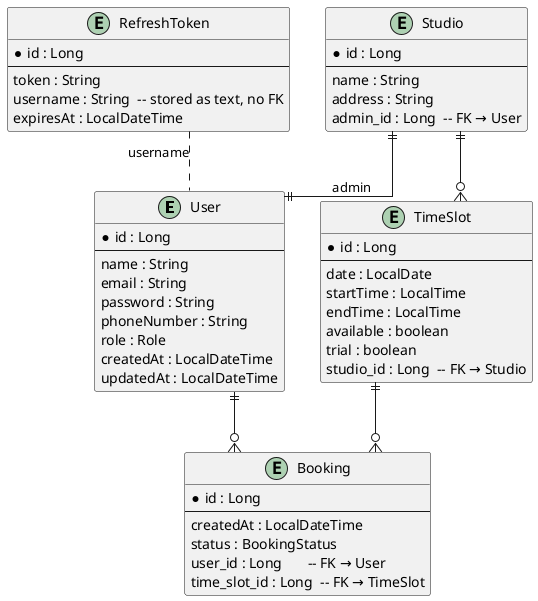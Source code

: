 @startuml
skinparam linetype ortho
hide methods
hide stereotypes

entity "User" as User {
  * id : Long
  --
  name : String
  email : String
  password : String
  phoneNumber : String
  role : Role
  createdAt : LocalDateTime
  updatedAt : LocalDateTime
}

entity "Studio" as Studio {
  * id : Long
  --
  name : String
  address : String
  admin_id : Long  -- FK → User
}

entity "TimeSlot" as TimeSlot {
  * id : Long
  --
  date : LocalDate
  startTime : LocalTime
  endTime : LocalTime
  available : boolean
  trial : boolean
  studio_id : Long  -- FK → Studio
}

entity "Booking" as Booking {
  * id : Long
  --
  createdAt : LocalDateTime
  status : BookingStatus
  user_id : Long       -- FK → User
  time_slot_id : Long  -- FK → TimeSlot
}

entity "RefreshToken" as RefreshToken {
  * id : Long
  --
  token : String
  username : String  -- stored as text, no FK
  expiresAt : LocalDateTime
}

' ---------- relations ----------
' One-to-one: each Studio **optionally** has exactly one admin User,
'            and один User может администрировать максимум одну Studio
Studio ||--|| User : admin

' One-to-many: 1 Studio → 0..* TimeSlot
Studio ||--o{ TimeSlot

' One-to-many: 1 TimeSlot → 0..* Booking
TimeSlot ||--o{ Booking

' One-to-many: 1 User → 0..* Booking
User ||--o{ Booking

' (не FK) dotted line to show logical link
RefreshToken .. User : "username"
@enduml